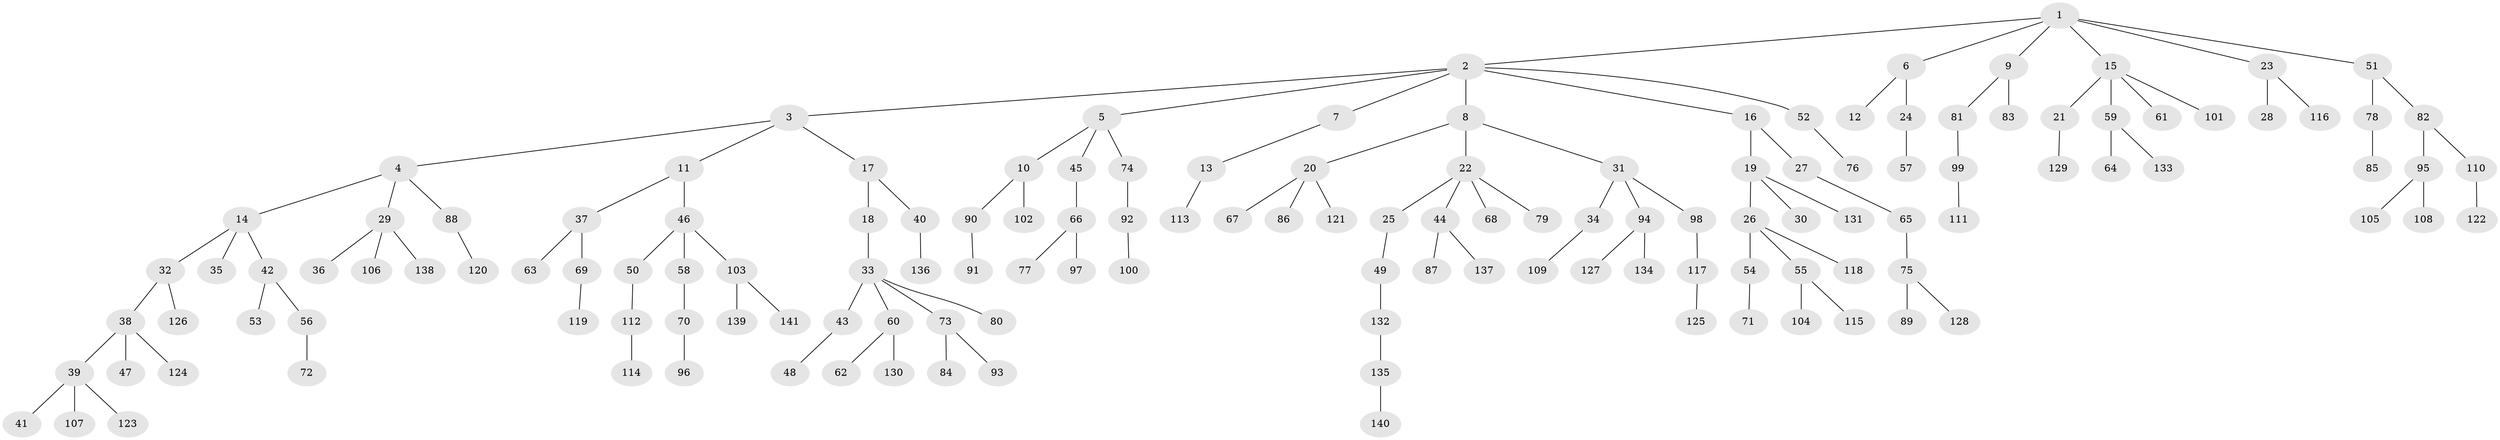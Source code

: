 // Generated by graph-tools (version 1.1) at 2025/53/03/09/25 04:53:59]
// undirected, 141 vertices, 140 edges
graph export_dot {
graph [start="1"]
  node [color=gray90,style=filled];
  1;
  2;
  3;
  4;
  5;
  6;
  7;
  8;
  9;
  10;
  11;
  12;
  13;
  14;
  15;
  16;
  17;
  18;
  19;
  20;
  21;
  22;
  23;
  24;
  25;
  26;
  27;
  28;
  29;
  30;
  31;
  32;
  33;
  34;
  35;
  36;
  37;
  38;
  39;
  40;
  41;
  42;
  43;
  44;
  45;
  46;
  47;
  48;
  49;
  50;
  51;
  52;
  53;
  54;
  55;
  56;
  57;
  58;
  59;
  60;
  61;
  62;
  63;
  64;
  65;
  66;
  67;
  68;
  69;
  70;
  71;
  72;
  73;
  74;
  75;
  76;
  77;
  78;
  79;
  80;
  81;
  82;
  83;
  84;
  85;
  86;
  87;
  88;
  89;
  90;
  91;
  92;
  93;
  94;
  95;
  96;
  97;
  98;
  99;
  100;
  101;
  102;
  103;
  104;
  105;
  106;
  107;
  108;
  109;
  110;
  111;
  112;
  113;
  114;
  115;
  116;
  117;
  118;
  119;
  120;
  121;
  122;
  123;
  124;
  125;
  126;
  127;
  128;
  129;
  130;
  131;
  132;
  133;
  134;
  135;
  136;
  137;
  138;
  139;
  140;
  141;
  1 -- 2;
  1 -- 6;
  1 -- 9;
  1 -- 15;
  1 -- 23;
  1 -- 51;
  2 -- 3;
  2 -- 5;
  2 -- 7;
  2 -- 8;
  2 -- 16;
  2 -- 52;
  3 -- 4;
  3 -- 11;
  3 -- 17;
  4 -- 14;
  4 -- 29;
  4 -- 88;
  5 -- 10;
  5 -- 45;
  5 -- 74;
  6 -- 12;
  6 -- 24;
  7 -- 13;
  8 -- 20;
  8 -- 22;
  8 -- 31;
  9 -- 81;
  9 -- 83;
  10 -- 90;
  10 -- 102;
  11 -- 37;
  11 -- 46;
  13 -- 113;
  14 -- 32;
  14 -- 35;
  14 -- 42;
  15 -- 21;
  15 -- 59;
  15 -- 61;
  15 -- 101;
  16 -- 19;
  16 -- 27;
  17 -- 18;
  17 -- 40;
  18 -- 33;
  19 -- 26;
  19 -- 30;
  19 -- 131;
  20 -- 67;
  20 -- 86;
  20 -- 121;
  21 -- 129;
  22 -- 25;
  22 -- 44;
  22 -- 68;
  22 -- 79;
  23 -- 28;
  23 -- 116;
  24 -- 57;
  25 -- 49;
  26 -- 54;
  26 -- 55;
  26 -- 118;
  27 -- 65;
  29 -- 36;
  29 -- 106;
  29 -- 138;
  31 -- 34;
  31 -- 94;
  31 -- 98;
  32 -- 38;
  32 -- 126;
  33 -- 43;
  33 -- 60;
  33 -- 73;
  33 -- 80;
  34 -- 109;
  37 -- 63;
  37 -- 69;
  38 -- 39;
  38 -- 47;
  38 -- 124;
  39 -- 41;
  39 -- 107;
  39 -- 123;
  40 -- 136;
  42 -- 53;
  42 -- 56;
  43 -- 48;
  44 -- 87;
  44 -- 137;
  45 -- 66;
  46 -- 50;
  46 -- 58;
  46 -- 103;
  49 -- 132;
  50 -- 112;
  51 -- 78;
  51 -- 82;
  52 -- 76;
  54 -- 71;
  55 -- 104;
  55 -- 115;
  56 -- 72;
  58 -- 70;
  59 -- 64;
  59 -- 133;
  60 -- 62;
  60 -- 130;
  65 -- 75;
  66 -- 77;
  66 -- 97;
  69 -- 119;
  70 -- 96;
  73 -- 84;
  73 -- 93;
  74 -- 92;
  75 -- 89;
  75 -- 128;
  78 -- 85;
  81 -- 99;
  82 -- 95;
  82 -- 110;
  88 -- 120;
  90 -- 91;
  92 -- 100;
  94 -- 127;
  94 -- 134;
  95 -- 105;
  95 -- 108;
  98 -- 117;
  99 -- 111;
  103 -- 139;
  103 -- 141;
  110 -- 122;
  112 -- 114;
  117 -- 125;
  132 -- 135;
  135 -- 140;
}
